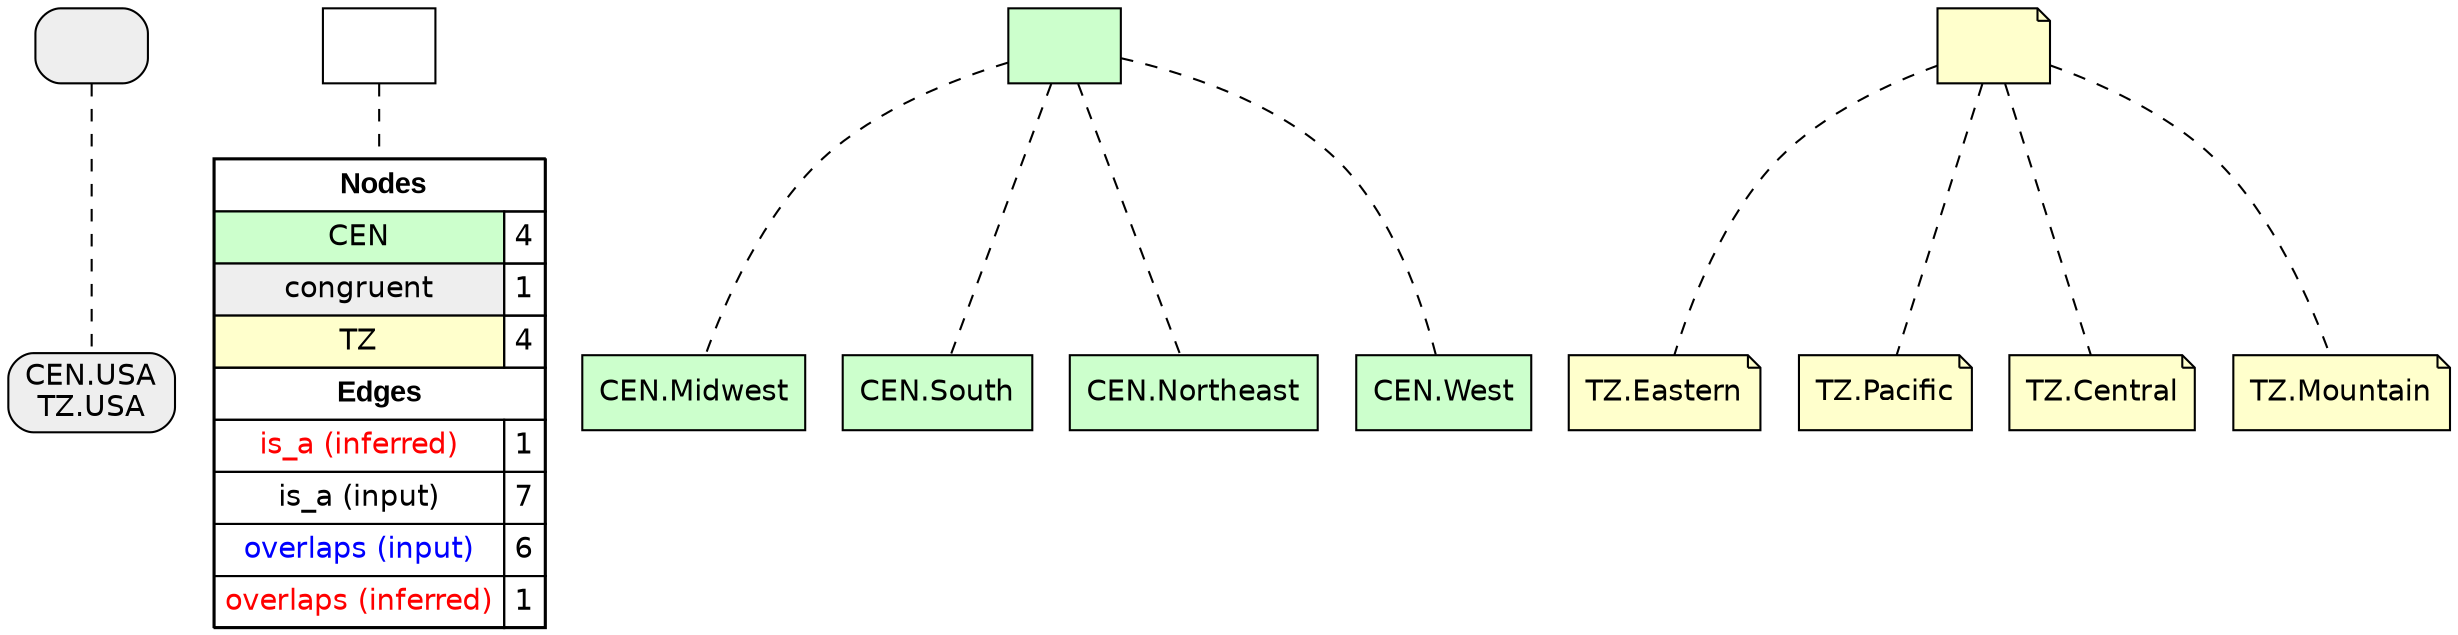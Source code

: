 
graph{
rankdir=TB
edge [style=dashed]
n0 [style="filled,rounded", fillcolor="#EEEEEE", shape=box, fontname="helvetica", label=""];
n1 [style="filled,rounded", fillcolor="#EEEEEE", shape=box, fontname="helvetica", label="CEN.USA\nTZ.USA"];
n0 -- n1;
n2 [fillcolor=white, style=filled, shape=box, margin=0, fontname="helvetica", label=""];
n3 [fillcolor=white, style=filled, shape=box, margin=0, fontname="helvetica", label=< 
 <TABLE BORDER="0" CELLBORDER="1" CELLSPACING="0" CELLPADDING="4"> 
<TR> <TD COLSPAN="2"><font face="Arial Black"> Nodes</font></TD> </TR> 
<TR> 
 <TD bgcolor="#CCFFCC" fontname="helvetica">CEN</TD> 
 <TD>4</TD> 
 </TR> 
<TR> 
 <TD bgcolor="#EEEEEE" fontname="helvetica">congruent</TD> 
 <TD>1</TD> 
 </TR> 
<TR> 
 <TD bgcolor="#FFFFCC" fontname="helvetica">TZ</TD> 
 <TD>4</TD> 
 </TR> 
<TR> <TD COLSPAN="2"><font face = "Arial Black"> Edges </font></TD> </TR> 
<TR> 
 <TD><font color ="#FF0000">is_a (inferred)</font></TD><TD>1</TD>
</TR>
<TR> 
 <TD><font color ="#000000">is_a (input)</font></TD><TD>7</TD>
</TR>
<TR> 
 <TD><font color ="#0000FF">overlaps (input)</font></TD><TD>6</TD>
</TR>
<TR> 
 <TD><font color ="#FF0000">overlaps (inferred)</font></TD><TD>1</TD>
</TR>
</TABLE> 
 >];
n2 -- n3;
n4 [fillcolor="#CCFFCC", style=filled, shape=box, fontname="helvetica", label=""];
n5 [fillcolor="#CCFFCC", style=filled, shape=box, fontname="helvetica", label="CEN.Midwest"];
n4 -- n5;
n6 [fillcolor="#CCFFCC", style=filled, shape=box, fontname="helvetica", label="CEN.South"];
n4 -- n6;
n7 [fillcolor="#CCFFCC", style=filled, shape=box, fontname="helvetica", label="CEN.Northeast"];
n4 -- n7;
n8 [fillcolor="#CCFFCC", style=filled, shape=box, fontname="helvetica", label="CEN.West"];
n4 -- n8;
n9 [fillcolor="#FFFFCC", style=filled, shape=note, fontname="helvetica", label=""];
n10 [fillcolor="#FFFFCC", style=filled, shape=note, fontname="helvetica", label="TZ.Eastern"];
n9 -- n10;
n11 [fillcolor="#FFFFCC", style=filled, shape=note, fontname="helvetica", label="TZ.Pacific"];
n9 -- n11;
n12 [fillcolor="#FFFFCC", style=filled, shape=note, fontname="helvetica", label="TZ.Central"];
n9 -- n12;
n13 [fillcolor="#FFFFCC", style=filled, shape=note, fontname="helvetica", label="TZ.Mountain"];
n9 -- n13;

}
        